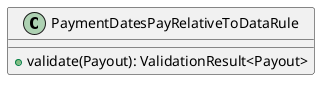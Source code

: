 @startuml

    class PaymentDatesPayRelativeToDataRule [[PaymentDatesPayRelativeToDataRule.html]] {
        +validate(Payout): ValidationResult<Payout>
    }

@enduml
